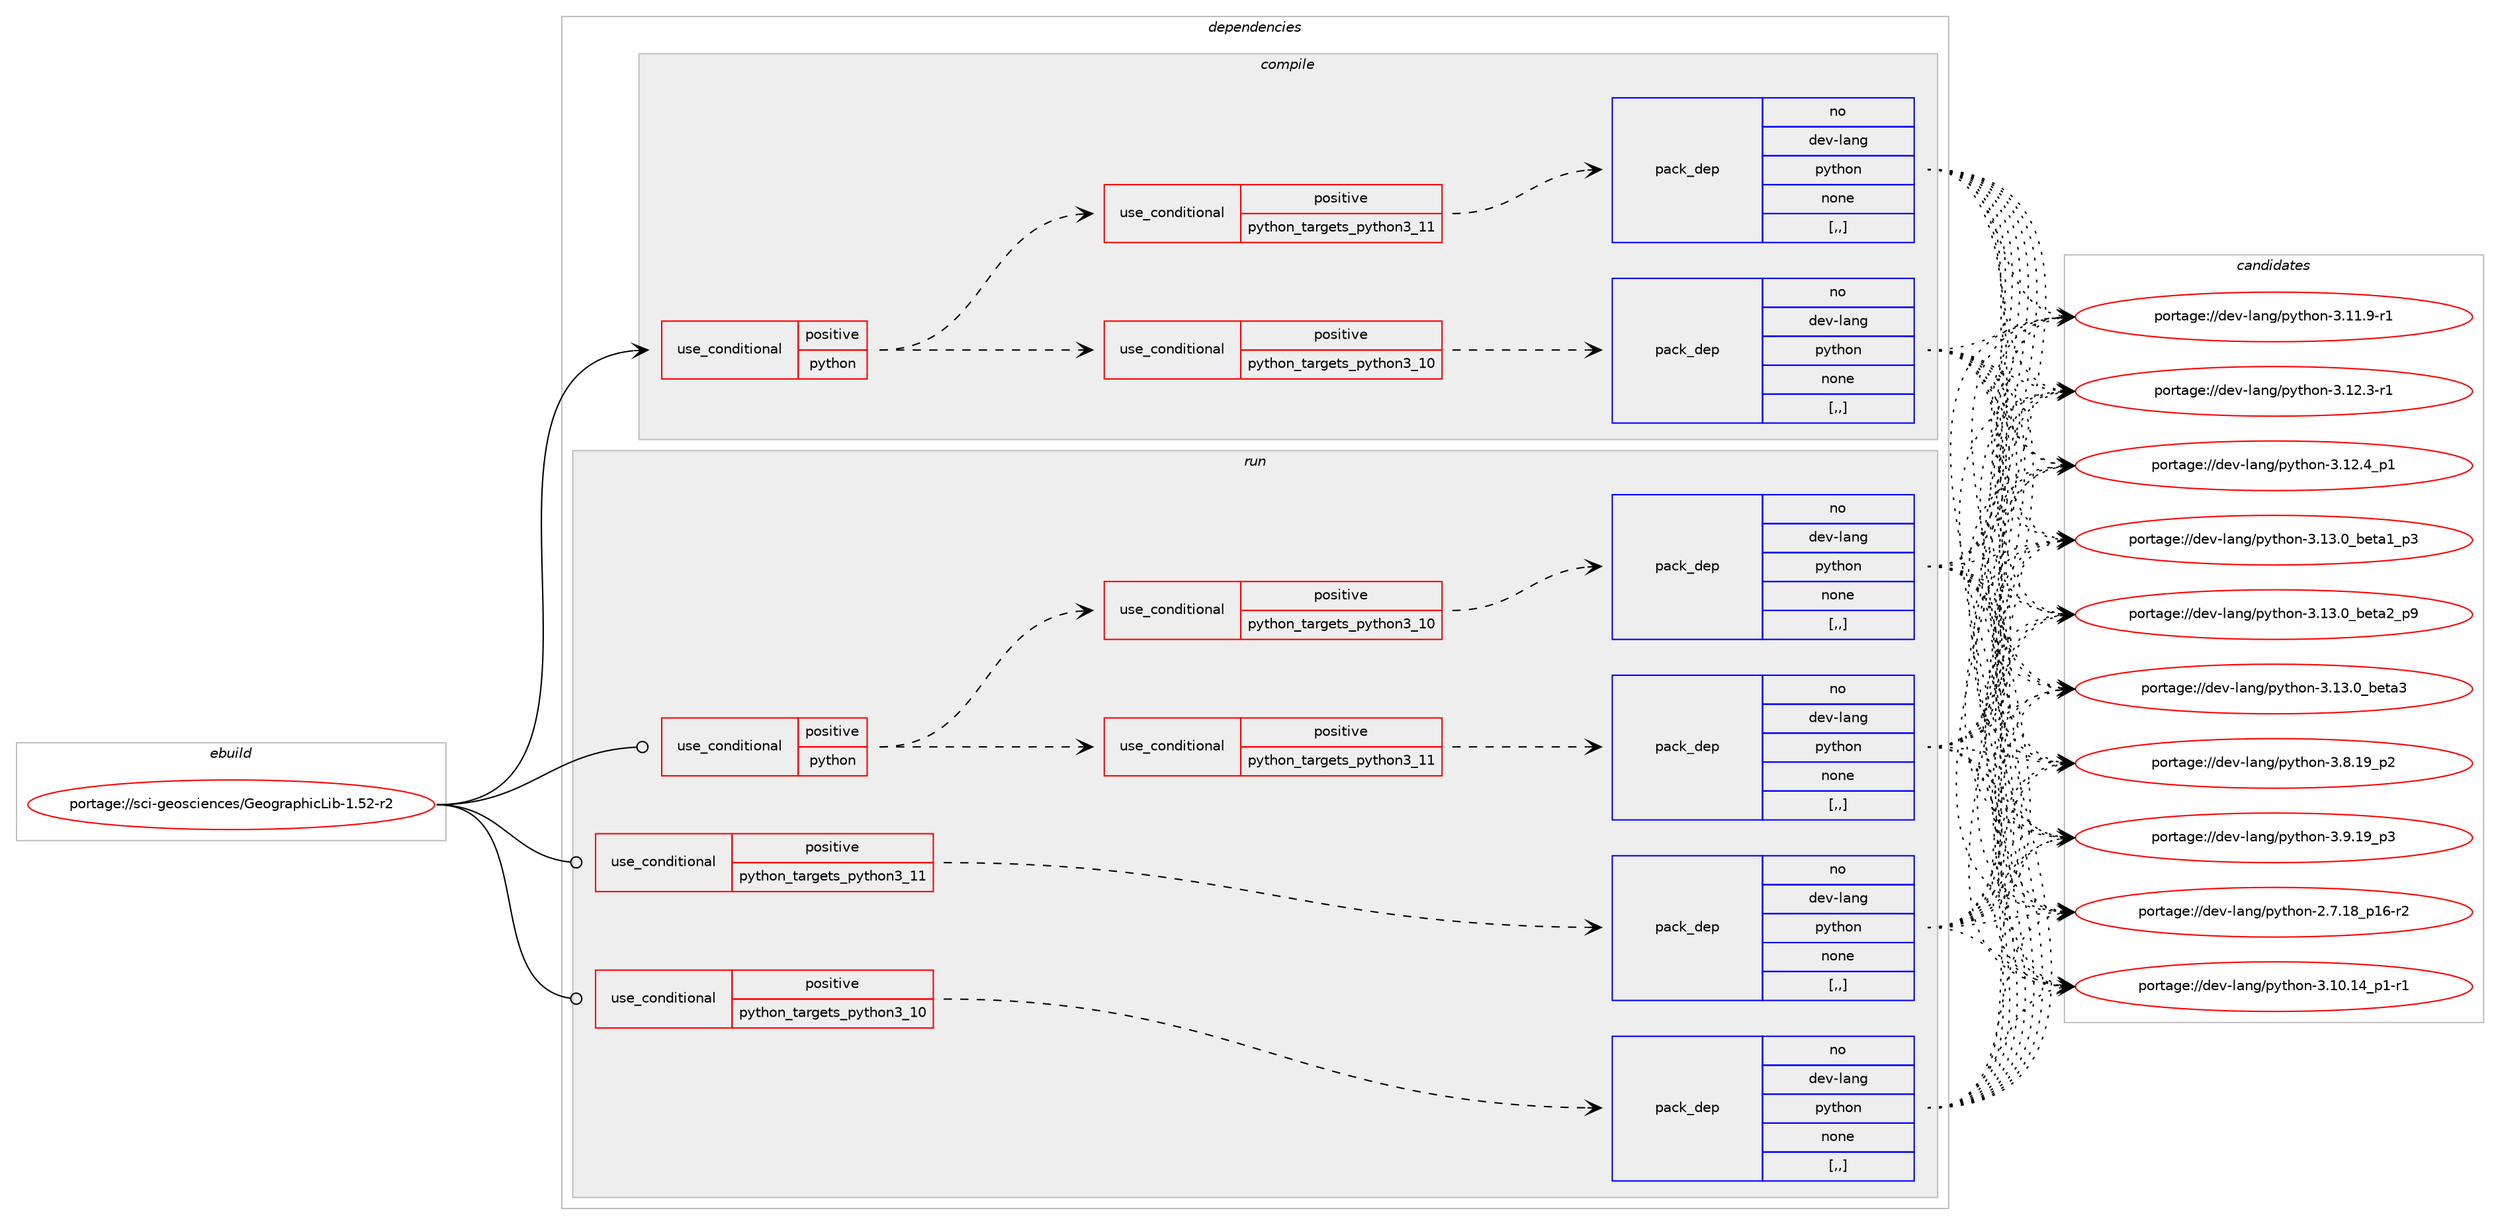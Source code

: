 digraph prolog {

# *************
# Graph options
# *************

newrank=true;
concentrate=true;
compound=true;
graph [rankdir=LR,fontname=Helvetica,fontsize=10,ranksep=1.5];#, ranksep=2.5, nodesep=0.2];
edge  [arrowhead=vee];
node  [fontname=Helvetica,fontsize=10];

# **********
# The ebuild
# **********

subgraph cluster_leftcol {
color=gray;
rank=same;
label=<<i>ebuild</i>>;
id [label="portage://sci-geosciences/GeographicLib-1.52-r2", color=red, width=4, href="../sci-geosciences/GeographicLib-1.52-r2.svg"];
}

# ****************
# The dependencies
# ****************

subgraph cluster_midcol {
color=gray;
label=<<i>dependencies</i>>;
subgraph cluster_compile {
fillcolor="#eeeeee";
style=filled;
label=<<i>compile</i>>;
subgraph cond102155 {
dependency387097 [label=<<TABLE BORDER="0" CELLBORDER="1" CELLSPACING="0" CELLPADDING="4"><TR><TD ROWSPAN="3" CELLPADDING="10">use_conditional</TD></TR><TR><TD>positive</TD></TR><TR><TD>python</TD></TR></TABLE>>, shape=none, color=red];
subgraph cond102156 {
dependency387098 [label=<<TABLE BORDER="0" CELLBORDER="1" CELLSPACING="0" CELLPADDING="4"><TR><TD ROWSPAN="3" CELLPADDING="10">use_conditional</TD></TR><TR><TD>positive</TD></TR><TR><TD>python_targets_python3_10</TD></TR></TABLE>>, shape=none, color=red];
subgraph pack282169 {
dependency387099 [label=<<TABLE BORDER="0" CELLBORDER="1" CELLSPACING="0" CELLPADDING="4" WIDTH="220"><TR><TD ROWSPAN="6" CELLPADDING="30">pack_dep</TD></TR><TR><TD WIDTH="110">no</TD></TR><TR><TD>dev-lang</TD></TR><TR><TD>python</TD></TR><TR><TD>none</TD></TR><TR><TD>[,,]</TD></TR></TABLE>>, shape=none, color=blue];
}
dependency387098:e -> dependency387099:w [weight=20,style="dashed",arrowhead="vee"];
}
dependency387097:e -> dependency387098:w [weight=20,style="dashed",arrowhead="vee"];
subgraph cond102157 {
dependency387100 [label=<<TABLE BORDER="0" CELLBORDER="1" CELLSPACING="0" CELLPADDING="4"><TR><TD ROWSPAN="3" CELLPADDING="10">use_conditional</TD></TR><TR><TD>positive</TD></TR><TR><TD>python_targets_python3_11</TD></TR></TABLE>>, shape=none, color=red];
subgraph pack282170 {
dependency387101 [label=<<TABLE BORDER="0" CELLBORDER="1" CELLSPACING="0" CELLPADDING="4" WIDTH="220"><TR><TD ROWSPAN="6" CELLPADDING="30">pack_dep</TD></TR><TR><TD WIDTH="110">no</TD></TR><TR><TD>dev-lang</TD></TR><TR><TD>python</TD></TR><TR><TD>none</TD></TR><TR><TD>[,,]</TD></TR></TABLE>>, shape=none, color=blue];
}
dependency387100:e -> dependency387101:w [weight=20,style="dashed",arrowhead="vee"];
}
dependency387097:e -> dependency387100:w [weight=20,style="dashed",arrowhead="vee"];
}
id:e -> dependency387097:w [weight=20,style="solid",arrowhead="vee"];
}
subgraph cluster_compileandrun {
fillcolor="#eeeeee";
style=filled;
label=<<i>compile and run</i>>;
}
subgraph cluster_run {
fillcolor="#eeeeee";
style=filled;
label=<<i>run</i>>;
subgraph cond102158 {
dependency387102 [label=<<TABLE BORDER="0" CELLBORDER="1" CELLSPACING="0" CELLPADDING="4"><TR><TD ROWSPAN="3" CELLPADDING="10">use_conditional</TD></TR><TR><TD>positive</TD></TR><TR><TD>python</TD></TR></TABLE>>, shape=none, color=red];
subgraph cond102159 {
dependency387103 [label=<<TABLE BORDER="0" CELLBORDER="1" CELLSPACING="0" CELLPADDING="4"><TR><TD ROWSPAN="3" CELLPADDING="10">use_conditional</TD></TR><TR><TD>positive</TD></TR><TR><TD>python_targets_python3_10</TD></TR></TABLE>>, shape=none, color=red];
subgraph pack282171 {
dependency387104 [label=<<TABLE BORDER="0" CELLBORDER="1" CELLSPACING="0" CELLPADDING="4" WIDTH="220"><TR><TD ROWSPAN="6" CELLPADDING="30">pack_dep</TD></TR><TR><TD WIDTH="110">no</TD></TR><TR><TD>dev-lang</TD></TR><TR><TD>python</TD></TR><TR><TD>none</TD></TR><TR><TD>[,,]</TD></TR></TABLE>>, shape=none, color=blue];
}
dependency387103:e -> dependency387104:w [weight=20,style="dashed",arrowhead="vee"];
}
dependency387102:e -> dependency387103:w [weight=20,style="dashed",arrowhead="vee"];
subgraph cond102160 {
dependency387105 [label=<<TABLE BORDER="0" CELLBORDER="1" CELLSPACING="0" CELLPADDING="4"><TR><TD ROWSPAN="3" CELLPADDING="10">use_conditional</TD></TR><TR><TD>positive</TD></TR><TR><TD>python_targets_python3_11</TD></TR></TABLE>>, shape=none, color=red];
subgraph pack282172 {
dependency387106 [label=<<TABLE BORDER="0" CELLBORDER="1" CELLSPACING="0" CELLPADDING="4" WIDTH="220"><TR><TD ROWSPAN="6" CELLPADDING="30">pack_dep</TD></TR><TR><TD WIDTH="110">no</TD></TR><TR><TD>dev-lang</TD></TR><TR><TD>python</TD></TR><TR><TD>none</TD></TR><TR><TD>[,,]</TD></TR></TABLE>>, shape=none, color=blue];
}
dependency387105:e -> dependency387106:w [weight=20,style="dashed",arrowhead="vee"];
}
dependency387102:e -> dependency387105:w [weight=20,style="dashed",arrowhead="vee"];
}
id:e -> dependency387102:w [weight=20,style="solid",arrowhead="odot"];
subgraph cond102161 {
dependency387107 [label=<<TABLE BORDER="0" CELLBORDER="1" CELLSPACING="0" CELLPADDING="4"><TR><TD ROWSPAN="3" CELLPADDING="10">use_conditional</TD></TR><TR><TD>positive</TD></TR><TR><TD>python_targets_python3_10</TD></TR></TABLE>>, shape=none, color=red];
subgraph pack282173 {
dependency387108 [label=<<TABLE BORDER="0" CELLBORDER="1" CELLSPACING="0" CELLPADDING="4" WIDTH="220"><TR><TD ROWSPAN="6" CELLPADDING="30">pack_dep</TD></TR><TR><TD WIDTH="110">no</TD></TR><TR><TD>dev-lang</TD></TR><TR><TD>python</TD></TR><TR><TD>none</TD></TR><TR><TD>[,,]</TD></TR></TABLE>>, shape=none, color=blue];
}
dependency387107:e -> dependency387108:w [weight=20,style="dashed",arrowhead="vee"];
}
id:e -> dependency387107:w [weight=20,style="solid",arrowhead="odot"];
subgraph cond102162 {
dependency387109 [label=<<TABLE BORDER="0" CELLBORDER="1" CELLSPACING="0" CELLPADDING="4"><TR><TD ROWSPAN="3" CELLPADDING="10">use_conditional</TD></TR><TR><TD>positive</TD></TR><TR><TD>python_targets_python3_11</TD></TR></TABLE>>, shape=none, color=red];
subgraph pack282174 {
dependency387110 [label=<<TABLE BORDER="0" CELLBORDER="1" CELLSPACING="0" CELLPADDING="4" WIDTH="220"><TR><TD ROWSPAN="6" CELLPADDING="30">pack_dep</TD></TR><TR><TD WIDTH="110">no</TD></TR><TR><TD>dev-lang</TD></TR><TR><TD>python</TD></TR><TR><TD>none</TD></TR><TR><TD>[,,]</TD></TR></TABLE>>, shape=none, color=blue];
}
dependency387109:e -> dependency387110:w [weight=20,style="dashed",arrowhead="vee"];
}
id:e -> dependency387109:w [weight=20,style="solid",arrowhead="odot"];
}
}

# **************
# The candidates
# **************

subgraph cluster_choices {
rank=same;
color=gray;
label=<<i>candidates</i>>;

subgraph choice282169 {
color=black;
nodesep=1;
choice100101118451089711010347112121116104111110455046554649569511249544511450 [label="portage://dev-lang/python-2.7.18_p16-r2", color=red, width=4,href="../dev-lang/python-2.7.18_p16-r2.svg"];
choice100101118451089711010347112121116104111110455146494846495295112494511449 [label="portage://dev-lang/python-3.10.14_p1-r1", color=red, width=4,href="../dev-lang/python-3.10.14_p1-r1.svg"];
choice100101118451089711010347112121116104111110455146494946574511449 [label="portage://dev-lang/python-3.11.9-r1", color=red, width=4,href="../dev-lang/python-3.11.9-r1.svg"];
choice100101118451089711010347112121116104111110455146495046514511449 [label="portage://dev-lang/python-3.12.3-r1", color=red, width=4,href="../dev-lang/python-3.12.3-r1.svg"];
choice100101118451089711010347112121116104111110455146495046529511249 [label="portage://dev-lang/python-3.12.4_p1", color=red, width=4,href="../dev-lang/python-3.12.4_p1.svg"];
choice10010111845108971101034711212111610411111045514649514648959810111697499511251 [label="portage://dev-lang/python-3.13.0_beta1_p3", color=red, width=4,href="../dev-lang/python-3.13.0_beta1_p3.svg"];
choice10010111845108971101034711212111610411111045514649514648959810111697509511257 [label="portage://dev-lang/python-3.13.0_beta2_p9", color=red, width=4,href="../dev-lang/python-3.13.0_beta2_p9.svg"];
choice1001011184510897110103471121211161041111104551464951464895981011169751 [label="portage://dev-lang/python-3.13.0_beta3", color=red, width=4,href="../dev-lang/python-3.13.0_beta3.svg"];
choice100101118451089711010347112121116104111110455146564649579511250 [label="portage://dev-lang/python-3.8.19_p2", color=red, width=4,href="../dev-lang/python-3.8.19_p2.svg"];
choice100101118451089711010347112121116104111110455146574649579511251 [label="portage://dev-lang/python-3.9.19_p3", color=red, width=4,href="../dev-lang/python-3.9.19_p3.svg"];
dependency387099:e -> choice100101118451089711010347112121116104111110455046554649569511249544511450:w [style=dotted,weight="100"];
dependency387099:e -> choice100101118451089711010347112121116104111110455146494846495295112494511449:w [style=dotted,weight="100"];
dependency387099:e -> choice100101118451089711010347112121116104111110455146494946574511449:w [style=dotted,weight="100"];
dependency387099:e -> choice100101118451089711010347112121116104111110455146495046514511449:w [style=dotted,weight="100"];
dependency387099:e -> choice100101118451089711010347112121116104111110455146495046529511249:w [style=dotted,weight="100"];
dependency387099:e -> choice10010111845108971101034711212111610411111045514649514648959810111697499511251:w [style=dotted,weight="100"];
dependency387099:e -> choice10010111845108971101034711212111610411111045514649514648959810111697509511257:w [style=dotted,weight="100"];
dependency387099:e -> choice1001011184510897110103471121211161041111104551464951464895981011169751:w [style=dotted,weight="100"];
dependency387099:e -> choice100101118451089711010347112121116104111110455146564649579511250:w [style=dotted,weight="100"];
dependency387099:e -> choice100101118451089711010347112121116104111110455146574649579511251:w [style=dotted,weight="100"];
}
subgraph choice282170 {
color=black;
nodesep=1;
choice100101118451089711010347112121116104111110455046554649569511249544511450 [label="portage://dev-lang/python-2.7.18_p16-r2", color=red, width=4,href="../dev-lang/python-2.7.18_p16-r2.svg"];
choice100101118451089711010347112121116104111110455146494846495295112494511449 [label="portage://dev-lang/python-3.10.14_p1-r1", color=red, width=4,href="../dev-lang/python-3.10.14_p1-r1.svg"];
choice100101118451089711010347112121116104111110455146494946574511449 [label="portage://dev-lang/python-3.11.9-r1", color=red, width=4,href="../dev-lang/python-3.11.9-r1.svg"];
choice100101118451089711010347112121116104111110455146495046514511449 [label="portage://dev-lang/python-3.12.3-r1", color=red, width=4,href="../dev-lang/python-3.12.3-r1.svg"];
choice100101118451089711010347112121116104111110455146495046529511249 [label="portage://dev-lang/python-3.12.4_p1", color=red, width=4,href="../dev-lang/python-3.12.4_p1.svg"];
choice10010111845108971101034711212111610411111045514649514648959810111697499511251 [label="portage://dev-lang/python-3.13.0_beta1_p3", color=red, width=4,href="../dev-lang/python-3.13.0_beta1_p3.svg"];
choice10010111845108971101034711212111610411111045514649514648959810111697509511257 [label="portage://dev-lang/python-3.13.0_beta2_p9", color=red, width=4,href="../dev-lang/python-3.13.0_beta2_p9.svg"];
choice1001011184510897110103471121211161041111104551464951464895981011169751 [label="portage://dev-lang/python-3.13.0_beta3", color=red, width=4,href="../dev-lang/python-3.13.0_beta3.svg"];
choice100101118451089711010347112121116104111110455146564649579511250 [label="portage://dev-lang/python-3.8.19_p2", color=red, width=4,href="../dev-lang/python-3.8.19_p2.svg"];
choice100101118451089711010347112121116104111110455146574649579511251 [label="portage://dev-lang/python-3.9.19_p3", color=red, width=4,href="../dev-lang/python-3.9.19_p3.svg"];
dependency387101:e -> choice100101118451089711010347112121116104111110455046554649569511249544511450:w [style=dotted,weight="100"];
dependency387101:e -> choice100101118451089711010347112121116104111110455146494846495295112494511449:w [style=dotted,weight="100"];
dependency387101:e -> choice100101118451089711010347112121116104111110455146494946574511449:w [style=dotted,weight="100"];
dependency387101:e -> choice100101118451089711010347112121116104111110455146495046514511449:w [style=dotted,weight="100"];
dependency387101:e -> choice100101118451089711010347112121116104111110455146495046529511249:w [style=dotted,weight="100"];
dependency387101:e -> choice10010111845108971101034711212111610411111045514649514648959810111697499511251:w [style=dotted,weight="100"];
dependency387101:e -> choice10010111845108971101034711212111610411111045514649514648959810111697509511257:w [style=dotted,weight="100"];
dependency387101:e -> choice1001011184510897110103471121211161041111104551464951464895981011169751:w [style=dotted,weight="100"];
dependency387101:e -> choice100101118451089711010347112121116104111110455146564649579511250:w [style=dotted,weight="100"];
dependency387101:e -> choice100101118451089711010347112121116104111110455146574649579511251:w [style=dotted,weight="100"];
}
subgraph choice282171 {
color=black;
nodesep=1;
choice100101118451089711010347112121116104111110455046554649569511249544511450 [label="portage://dev-lang/python-2.7.18_p16-r2", color=red, width=4,href="../dev-lang/python-2.7.18_p16-r2.svg"];
choice100101118451089711010347112121116104111110455146494846495295112494511449 [label="portage://dev-lang/python-3.10.14_p1-r1", color=red, width=4,href="../dev-lang/python-3.10.14_p1-r1.svg"];
choice100101118451089711010347112121116104111110455146494946574511449 [label="portage://dev-lang/python-3.11.9-r1", color=red, width=4,href="../dev-lang/python-3.11.9-r1.svg"];
choice100101118451089711010347112121116104111110455146495046514511449 [label="portage://dev-lang/python-3.12.3-r1", color=red, width=4,href="../dev-lang/python-3.12.3-r1.svg"];
choice100101118451089711010347112121116104111110455146495046529511249 [label="portage://dev-lang/python-3.12.4_p1", color=red, width=4,href="../dev-lang/python-3.12.4_p1.svg"];
choice10010111845108971101034711212111610411111045514649514648959810111697499511251 [label="portage://dev-lang/python-3.13.0_beta1_p3", color=red, width=4,href="../dev-lang/python-3.13.0_beta1_p3.svg"];
choice10010111845108971101034711212111610411111045514649514648959810111697509511257 [label="portage://dev-lang/python-3.13.0_beta2_p9", color=red, width=4,href="../dev-lang/python-3.13.0_beta2_p9.svg"];
choice1001011184510897110103471121211161041111104551464951464895981011169751 [label="portage://dev-lang/python-3.13.0_beta3", color=red, width=4,href="../dev-lang/python-3.13.0_beta3.svg"];
choice100101118451089711010347112121116104111110455146564649579511250 [label="portage://dev-lang/python-3.8.19_p2", color=red, width=4,href="../dev-lang/python-3.8.19_p2.svg"];
choice100101118451089711010347112121116104111110455146574649579511251 [label="portage://dev-lang/python-3.9.19_p3", color=red, width=4,href="../dev-lang/python-3.9.19_p3.svg"];
dependency387104:e -> choice100101118451089711010347112121116104111110455046554649569511249544511450:w [style=dotted,weight="100"];
dependency387104:e -> choice100101118451089711010347112121116104111110455146494846495295112494511449:w [style=dotted,weight="100"];
dependency387104:e -> choice100101118451089711010347112121116104111110455146494946574511449:w [style=dotted,weight="100"];
dependency387104:e -> choice100101118451089711010347112121116104111110455146495046514511449:w [style=dotted,weight="100"];
dependency387104:e -> choice100101118451089711010347112121116104111110455146495046529511249:w [style=dotted,weight="100"];
dependency387104:e -> choice10010111845108971101034711212111610411111045514649514648959810111697499511251:w [style=dotted,weight="100"];
dependency387104:e -> choice10010111845108971101034711212111610411111045514649514648959810111697509511257:w [style=dotted,weight="100"];
dependency387104:e -> choice1001011184510897110103471121211161041111104551464951464895981011169751:w [style=dotted,weight="100"];
dependency387104:e -> choice100101118451089711010347112121116104111110455146564649579511250:w [style=dotted,weight="100"];
dependency387104:e -> choice100101118451089711010347112121116104111110455146574649579511251:w [style=dotted,weight="100"];
}
subgraph choice282172 {
color=black;
nodesep=1;
choice100101118451089711010347112121116104111110455046554649569511249544511450 [label="portage://dev-lang/python-2.7.18_p16-r2", color=red, width=4,href="../dev-lang/python-2.7.18_p16-r2.svg"];
choice100101118451089711010347112121116104111110455146494846495295112494511449 [label="portage://dev-lang/python-3.10.14_p1-r1", color=red, width=4,href="../dev-lang/python-3.10.14_p1-r1.svg"];
choice100101118451089711010347112121116104111110455146494946574511449 [label="portage://dev-lang/python-3.11.9-r1", color=red, width=4,href="../dev-lang/python-3.11.9-r1.svg"];
choice100101118451089711010347112121116104111110455146495046514511449 [label="portage://dev-lang/python-3.12.3-r1", color=red, width=4,href="../dev-lang/python-3.12.3-r1.svg"];
choice100101118451089711010347112121116104111110455146495046529511249 [label="portage://dev-lang/python-3.12.4_p1", color=red, width=4,href="../dev-lang/python-3.12.4_p1.svg"];
choice10010111845108971101034711212111610411111045514649514648959810111697499511251 [label="portage://dev-lang/python-3.13.0_beta1_p3", color=red, width=4,href="../dev-lang/python-3.13.0_beta1_p3.svg"];
choice10010111845108971101034711212111610411111045514649514648959810111697509511257 [label="portage://dev-lang/python-3.13.0_beta2_p9", color=red, width=4,href="../dev-lang/python-3.13.0_beta2_p9.svg"];
choice1001011184510897110103471121211161041111104551464951464895981011169751 [label="portage://dev-lang/python-3.13.0_beta3", color=red, width=4,href="../dev-lang/python-3.13.0_beta3.svg"];
choice100101118451089711010347112121116104111110455146564649579511250 [label="portage://dev-lang/python-3.8.19_p2", color=red, width=4,href="../dev-lang/python-3.8.19_p2.svg"];
choice100101118451089711010347112121116104111110455146574649579511251 [label="portage://dev-lang/python-3.9.19_p3", color=red, width=4,href="../dev-lang/python-3.9.19_p3.svg"];
dependency387106:e -> choice100101118451089711010347112121116104111110455046554649569511249544511450:w [style=dotted,weight="100"];
dependency387106:e -> choice100101118451089711010347112121116104111110455146494846495295112494511449:w [style=dotted,weight="100"];
dependency387106:e -> choice100101118451089711010347112121116104111110455146494946574511449:w [style=dotted,weight="100"];
dependency387106:e -> choice100101118451089711010347112121116104111110455146495046514511449:w [style=dotted,weight="100"];
dependency387106:e -> choice100101118451089711010347112121116104111110455146495046529511249:w [style=dotted,weight="100"];
dependency387106:e -> choice10010111845108971101034711212111610411111045514649514648959810111697499511251:w [style=dotted,weight="100"];
dependency387106:e -> choice10010111845108971101034711212111610411111045514649514648959810111697509511257:w [style=dotted,weight="100"];
dependency387106:e -> choice1001011184510897110103471121211161041111104551464951464895981011169751:w [style=dotted,weight="100"];
dependency387106:e -> choice100101118451089711010347112121116104111110455146564649579511250:w [style=dotted,weight="100"];
dependency387106:e -> choice100101118451089711010347112121116104111110455146574649579511251:w [style=dotted,weight="100"];
}
subgraph choice282173 {
color=black;
nodesep=1;
choice100101118451089711010347112121116104111110455046554649569511249544511450 [label="portage://dev-lang/python-2.7.18_p16-r2", color=red, width=4,href="../dev-lang/python-2.7.18_p16-r2.svg"];
choice100101118451089711010347112121116104111110455146494846495295112494511449 [label="portage://dev-lang/python-3.10.14_p1-r1", color=red, width=4,href="../dev-lang/python-3.10.14_p1-r1.svg"];
choice100101118451089711010347112121116104111110455146494946574511449 [label="portage://dev-lang/python-3.11.9-r1", color=red, width=4,href="../dev-lang/python-3.11.9-r1.svg"];
choice100101118451089711010347112121116104111110455146495046514511449 [label="portage://dev-lang/python-3.12.3-r1", color=red, width=4,href="../dev-lang/python-3.12.3-r1.svg"];
choice100101118451089711010347112121116104111110455146495046529511249 [label="portage://dev-lang/python-3.12.4_p1", color=red, width=4,href="../dev-lang/python-3.12.4_p1.svg"];
choice10010111845108971101034711212111610411111045514649514648959810111697499511251 [label="portage://dev-lang/python-3.13.0_beta1_p3", color=red, width=4,href="../dev-lang/python-3.13.0_beta1_p3.svg"];
choice10010111845108971101034711212111610411111045514649514648959810111697509511257 [label="portage://dev-lang/python-3.13.0_beta2_p9", color=red, width=4,href="../dev-lang/python-3.13.0_beta2_p9.svg"];
choice1001011184510897110103471121211161041111104551464951464895981011169751 [label="portage://dev-lang/python-3.13.0_beta3", color=red, width=4,href="../dev-lang/python-3.13.0_beta3.svg"];
choice100101118451089711010347112121116104111110455146564649579511250 [label="portage://dev-lang/python-3.8.19_p2", color=red, width=4,href="../dev-lang/python-3.8.19_p2.svg"];
choice100101118451089711010347112121116104111110455146574649579511251 [label="portage://dev-lang/python-3.9.19_p3", color=red, width=4,href="../dev-lang/python-3.9.19_p3.svg"];
dependency387108:e -> choice100101118451089711010347112121116104111110455046554649569511249544511450:w [style=dotted,weight="100"];
dependency387108:e -> choice100101118451089711010347112121116104111110455146494846495295112494511449:w [style=dotted,weight="100"];
dependency387108:e -> choice100101118451089711010347112121116104111110455146494946574511449:w [style=dotted,weight="100"];
dependency387108:e -> choice100101118451089711010347112121116104111110455146495046514511449:w [style=dotted,weight="100"];
dependency387108:e -> choice100101118451089711010347112121116104111110455146495046529511249:w [style=dotted,weight="100"];
dependency387108:e -> choice10010111845108971101034711212111610411111045514649514648959810111697499511251:w [style=dotted,weight="100"];
dependency387108:e -> choice10010111845108971101034711212111610411111045514649514648959810111697509511257:w [style=dotted,weight="100"];
dependency387108:e -> choice1001011184510897110103471121211161041111104551464951464895981011169751:w [style=dotted,weight="100"];
dependency387108:e -> choice100101118451089711010347112121116104111110455146564649579511250:w [style=dotted,weight="100"];
dependency387108:e -> choice100101118451089711010347112121116104111110455146574649579511251:w [style=dotted,weight="100"];
}
subgraph choice282174 {
color=black;
nodesep=1;
choice100101118451089711010347112121116104111110455046554649569511249544511450 [label="portage://dev-lang/python-2.7.18_p16-r2", color=red, width=4,href="../dev-lang/python-2.7.18_p16-r2.svg"];
choice100101118451089711010347112121116104111110455146494846495295112494511449 [label="portage://dev-lang/python-3.10.14_p1-r1", color=red, width=4,href="../dev-lang/python-3.10.14_p1-r1.svg"];
choice100101118451089711010347112121116104111110455146494946574511449 [label="portage://dev-lang/python-3.11.9-r1", color=red, width=4,href="../dev-lang/python-3.11.9-r1.svg"];
choice100101118451089711010347112121116104111110455146495046514511449 [label="portage://dev-lang/python-3.12.3-r1", color=red, width=4,href="../dev-lang/python-3.12.3-r1.svg"];
choice100101118451089711010347112121116104111110455146495046529511249 [label="portage://dev-lang/python-3.12.4_p1", color=red, width=4,href="../dev-lang/python-3.12.4_p1.svg"];
choice10010111845108971101034711212111610411111045514649514648959810111697499511251 [label="portage://dev-lang/python-3.13.0_beta1_p3", color=red, width=4,href="../dev-lang/python-3.13.0_beta1_p3.svg"];
choice10010111845108971101034711212111610411111045514649514648959810111697509511257 [label="portage://dev-lang/python-3.13.0_beta2_p9", color=red, width=4,href="../dev-lang/python-3.13.0_beta2_p9.svg"];
choice1001011184510897110103471121211161041111104551464951464895981011169751 [label="portage://dev-lang/python-3.13.0_beta3", color=red, width=4,href="../dev-lang/python-3.13.0_beta3.svg"];
choice100101118451089711010347112121116104111110455146564649579511250 [label="portage://dev-lang/python-3.8.19_p2", color=red, width=4,href="../dev-lang/python-3.8.19_p2.svg"];
choice100101118451089711010347112121116104111110455146574649579511251 [label="portage://dev-lang/python-3.9.19_p3", color=red, width=4,href="../dev-lang/python-3.9.19_p3.svg"];
dependency387110:e -> choice100101118451089711010347112121116104111110455046554649569511249544511450:w [style=dotted,weight="100"];
dependency387110:e -> choice100101118451089711010347112121116104111110455146494846495295112494511449:w [style=dotted,weight="100"];
dependency387110:e -> choice100101118451089711010347112121116104111110455146494946574511449:w [style=dotted,weight="100"];
dependency387110:e -> choice100101118451089711010347112121116104111110455146495046514511449:w [style=dotted,weight="100"];
dependency387110:e -> choice100101118451089711010347112121116104111110455146495046529511249:w [style=dotted,weight="100"];
dependency387110:e -> choice10010111845108971101034711212111610411111045514649514648959810111697499511251:w [style=dotted,weight="100"];
dependency387110:e -> choice10010111845108971101034711212111610411111045514649514648959810111697509511257:w [style=dotted,weight="100"];
dependency387110:e -> choice1001011184510897110103471121211161041111104551464951464895981011169751:w [style=dotted,weight="100"];
dependency387110:e -> choice100101118451089711010347112121116104111110455146564649579511250:w [style=dotted,weight="100"];
dependency387110:e -> choice100101118451089711010347112121116104111110455146574649579511251:w [style=dotted,weight="100"];
}
}

}
